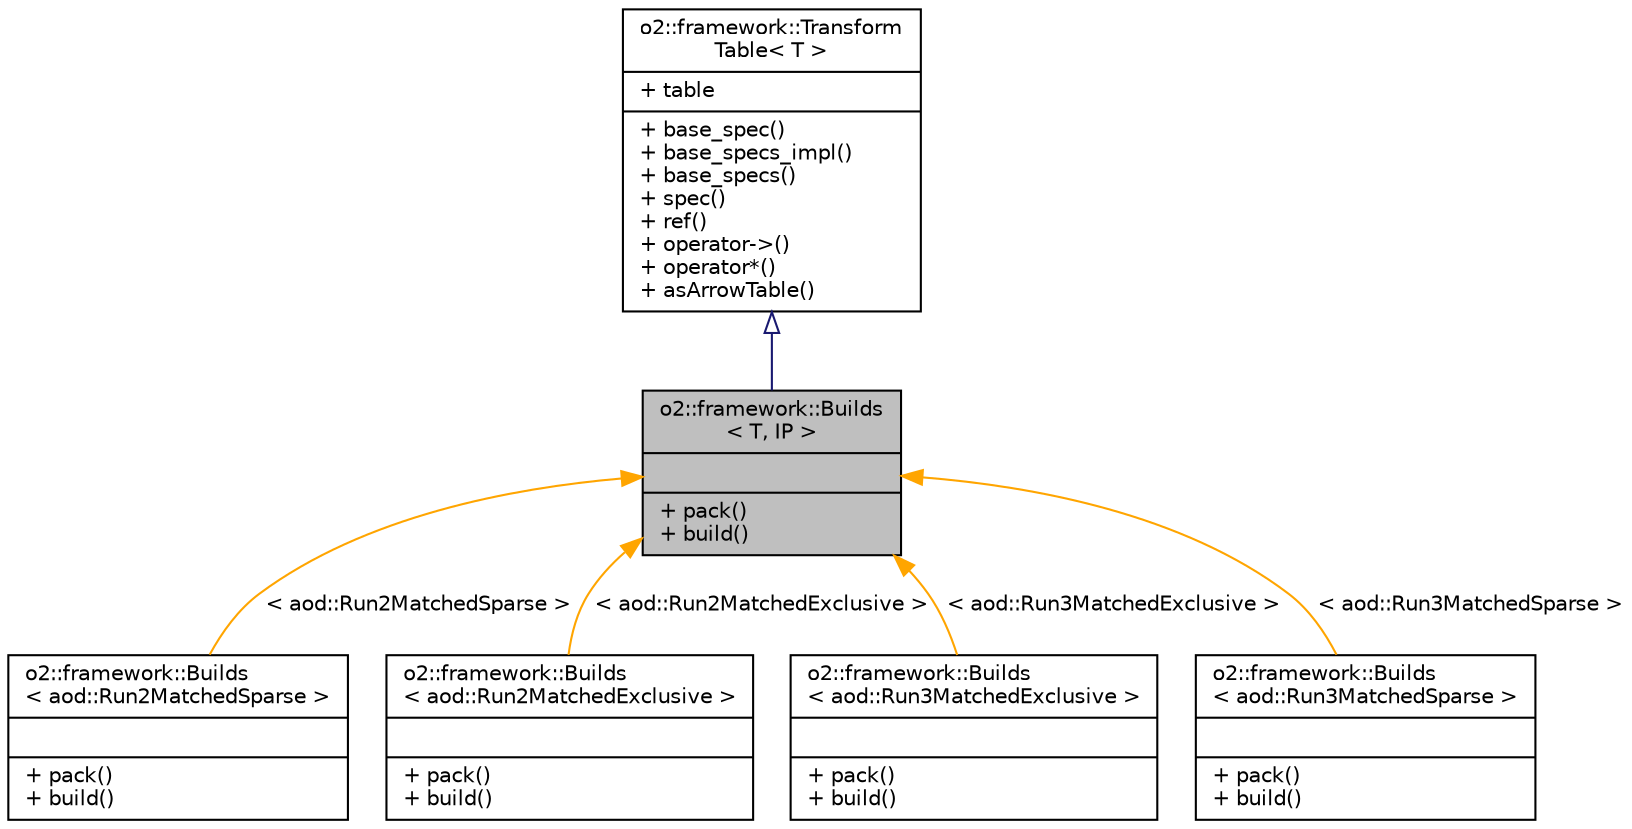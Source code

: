digraph "o2::framework::Builds&lt; T, IP &gt;"
{
 // INTERACTIVE_SVG=YES
  bgcolor="transparent";
  edge [fontname="Helvetica",fontsize="10",labelfontname="Helvetica",labelfontsize="10"];
  node [fontname="Helvetica",fontsize="10",shape=record];
  Node0 [label="{o2::framework::Builds\l\< T, IP \>\n||+ pack()\l+ build()\l}",height=0.2,width=0.4,color="black", fillcolor="grey75", style="filled", fontcolor="black"];
  Node1 -> Node0 [dir="back",color="midnightblue",fontsize="10",style="solid",arrowtail="onormal",fontname="Helvetica"];
  Node1 [label="{o2::framework::Transform\lTable\< T \>\n|+ table\l|+ base_spec()\l+ base_specs_impl()\l+ base_specs()\l+ spec()\l+ ref()\l+ operator-\>()\l+ operator*()\l+ asArrowTable()\l}",height=0.2,width=0.4,color="black",URL="$da/d17/structo2_1_1framework_1_1TransformTable.html",tooltip="Base template for table transformation declarations. "];
  Node0 -> Node2 [dir="back",color="orange",fontsize="10",style="solid",label=" \< aod::Run2MatchedSparse \>" ,fontname="Helvetica"];
  Node2 [label="{o2::framework::Builds\l\< aod::Run2MatchedSparse \>\n||+ pack()\l+ build()\l}",height=0.2,width=0.4,color="black",URL="$d5/df4/structo2_1_1framework_1_1Builds.html"];
  Node0 -> Node3 [dir="back",color="orange",fontsize="10",style="solid",label=" \< aod::Run2MatchedExclusive \>" ,fontname="Helvetica"];
  Node3 [label="{o2::framework::Builds\l\< aod::Run2MatchedExclusive \>\n||+ pack()\l+ build()\l}",height=0.2,width=0.4,color="black",URL="$d5/df4/structo2_1_1framework_1_1Builds.html"];
  Node0 -> Node4 [dir="back",color="orange",fontsize="10",style="solid",label=" \< aod::Run3MatchedExclusive \>" ,fontname="Helvetica"];
  Node4 [label="{o2::framework::Builds\l\< aod::Run3MatchedExclusive \>\n||+ pack()\l+ build()\l}",height=0.2,width=0.4,color="black",URL="$d5/df4/structo2_1_1framework_1_1Builds.html"];
  Node0 -> Node5 [dir="back",color="orange",fontsize="10",style="solid",label=" \< aod::Run3MatchedSparse \>" ,fontname="Helvetica"];
  Node5 [label="{o2::framework::Builds\l\< aod::Run3MatchedSparse \>\n||+ pack()\l+ build()\l}",height=0.2,width=0.4,color="black",URL="$d5/df4/structo2_1_1framework_1_1Builds.html"];
}
